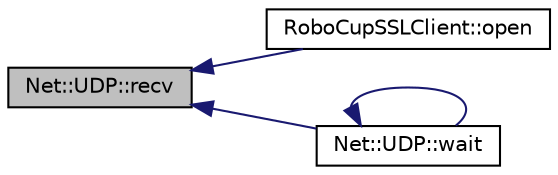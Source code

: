 digraph "Net::UDP::recv"
{
 // INTERACTIVE_SVG=YES
  edge [fontname="Helvetica",fontsize="10",labelfontname="Helvetica",labelfontsize="10"];
  node [fontname="Helvetica",fontsize="10",shape=record];
  rankdir="LR";
  Node1 [label="Net::UDP::recv",height=0.2,width=0.4,color="black", fillcolor="grey75", style="filled", fontcolor="black"];
  Node1 -> Node2 [dir="back",color="midnightblue",fontsize="10",style="solid",fontname="Helvetica"];
  Node2 [label="RoboCupSSLClient::open",height=0.2,width=0.4,color="black", fillcolor="white", style="filled",URL="$d2/d38/class_robo_cup_s_s_l_client.html#a7d80d9747da821fd60ba491eeadf7f0b"];
  Node1 -> Node3 [dir="back",color="midnightblue",fontsize="10",style="solid",fontname="Helvetica"];
  Node3 [label="Net::UDP::wait",height=0.2,width=0.4,color="black", fillcolor="white", style="filled",URL="$de/d3b/class_net_1_1_u_d_p.html#a3a87f279ba80b36263f7efc346d2fa64"];
  Node3 -> Node3 [dir="back",color="midnightblue",fontsize="10",style="solid",fontname="Helvetica"];
}
